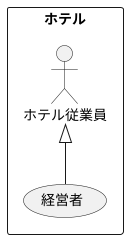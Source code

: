 @startuml ユースケース図
' left to right direction
rectangle ホテル {
actor ホテル従業員
usecase 経営者
}
ホテル従業員 <|-- 経営者

@enduml
